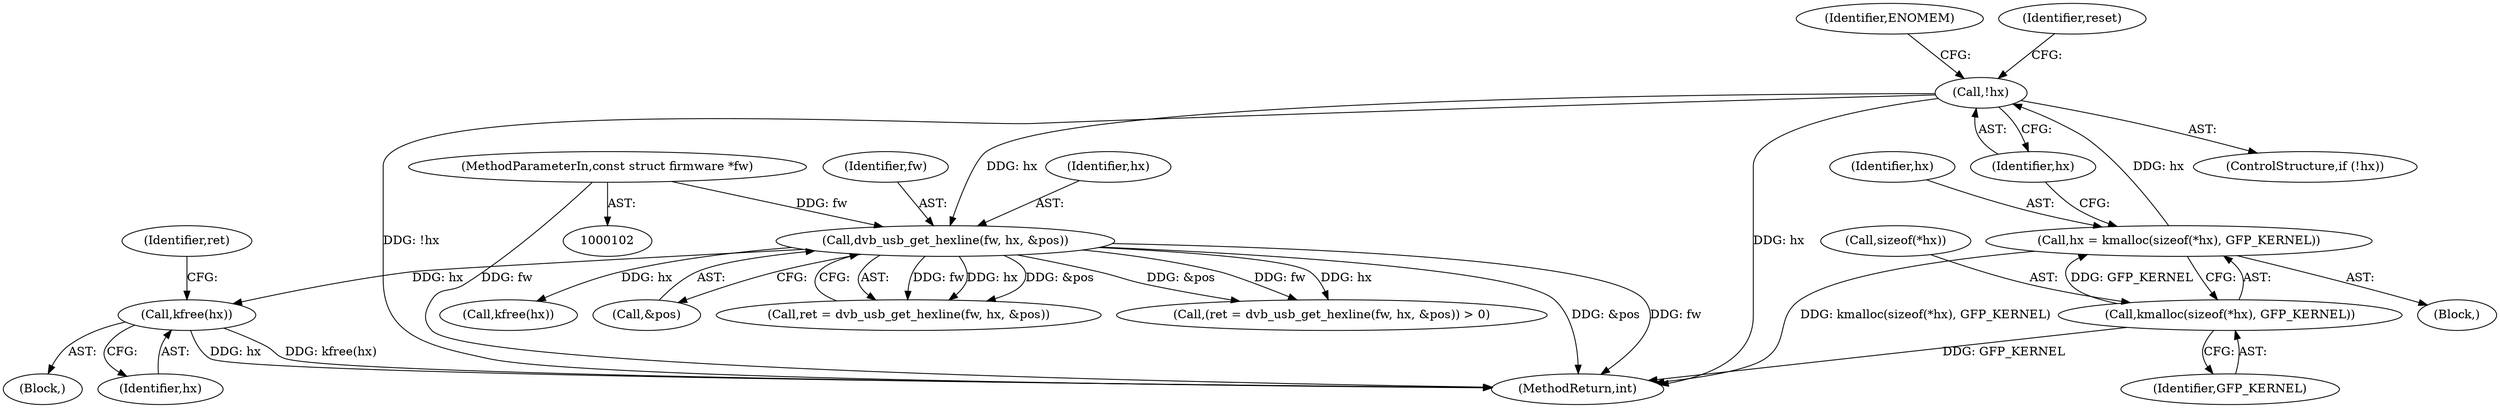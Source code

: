 digraph "1_linux_67b0503db9c29b04eadfeede6bebbfe5ddad94ef@API" {
"1000209" [label="(Call,kfree(hx))"];
"1000151" [label="(Call,dvb_usb_get_hexline(fw, hx, &pos))"];
"1000104" [label="(MethodParameterIn,const struct firmware *fw)"];
"1000122" [label="(Call,!hx)"];
"1000114" [label="(Call,hx = kmalloc(sizeof(*hx), GFP_KERNEL))"];
"1000116" [label="(Call,kmalloc(sizeof(*hx), GFP_KERNEL))"];
"1000204" [label="(Block,)"];
"1000120" [label="(Identifier,GFP_KERNEL)"];
"1000252" [label="(MethodReturn,int)"];
"1000149" [label="(Call,ret = dvb_usb_get_hexline(fw, hx, &pos))"];
"1000121" [label="(ControlStructure,if (!hx))"];
"1000151" [label="(Call,dvb_usb_get_hexline(fw, hx, &pos))"];
"1000126" [label="(Identifier,ENOMEM)"];
"1000153" [label="(Identifier,hx)"];
"1000122" [label="(Call,!hx)"];
"1000152" [label="(Identifier,fw)"];
"1000212" [label="(Identifier,ret)"];
"1000210" [label="(Identifier,hx)"];
"1000114" [label="(Call,hx = kmalloc(sizeof(*hx), GFP_KERNEL))"];
"1000115" [label="(Identifier,hx)"];
"1000104" [label="(MethodParameterIn,const struct firmware *fw)"];
"1000148" [label="(Call,(ret = dvb_usb_get_hexline(fw, hx, &pos)) > 0)"];
"1000106" [label="(Block,)"];
"1000128" [label="(Identifier,reset)"];
"1000123" [label="(Identifier,hx)"];
"1000116" [label="(Call,kmalloc(sizeof(*hx), GFP_KERNEL))"];
"1000209" [label="(Call,kfree(hx))"];
"1000154" [label="(Call,&pos)"];
"1000117" [label="(Call,sizeof(*hx))"];
"1000248" [label="(Call,kfree(hx))"];
"1000209" -> "1000204"  [label="AST: "];
"1000209" -> "1000210"  [label="CFG: "];
"1000210" -> "1000209"  [label="AST: "];
"1000212" -> "1000209"  [label="CFG: "];
"1000209" -> "1000252"  [label="DDG: kfree(hx)"];
"1000209" -> "1000252"  [label="DDG: hx"];
"1000151" -> "1000209"  [label="DDG: hx"];
"1000151" -> "1000149"  [label="AST: "];
"1000151" -> "1000154"  [label="CFG: "];
"1000152" -> "1000151"  [label="AST: "];
"1000153" -> "1000151"  [label="AST: "];
"1000154" -> "1000151"  [label="AST: "];
"1000149" -> "1000151"  [label="CFG: "];
"1000151" -> "1000252"  [label="DDG: &pos"];
"1000151" -> "1000252"  [label="DDG: fw"];
"1000151" -> "1000148"  [label="DDG: fw"];
"1000151" -> "1000148"  [label="DDG: hx"];
"1000151" -> "1000148"  [label="DDG: &pos"];
"1000151" -> "1000149"  [label="DDG: fw"];
"1000151" -> "1000149"  [label="DDG: hx"];
"1000151" -> "1000149"  [label="DDG: &pos"];
"1000104" -> "1000151"  [label="DDG: fw"];
"1000122" -> "1000151"  [label="DDG: hx"];
"1000151" -> "1000248"  [label="DDG: hx"];
"1000104" -> "1000102"  [label="AST: "];
"1000104" -> "1000252"  [label="DDG: fw"];
"1000122" -> "1000121"  [label="AST: "];
"1000122" -> "1000123"  [label="CFG: "];
"1000123" -> "1000122"  [label="AST: "];
"1000126" -> "1000122"  [label="CFG: "];
"1000128" -> "1000122"  [label="CFG: "];
"1000122" -> "1000252"  [label="DDG: hx"];
"1000122" -> "1000252"  [label="DDG: !hx"];
"1000114" -> "1000122"  [label="DDG: hx"];
"1000114" -> "1000106"  [label="AST: "];
"1000114" -> "1000116"  [label="CFG: "];
"1000115" -> "1000114"  [label="AST: "];
"1000116" -> "1000114"  [label="AST: "];
"1000123" -> "1000114"  [label="CFG: "];
"1000114" -> "1000252"  [label="DDG: kmalloc(sizeof(*hx), GFP_KERNEL)"];
"1000116" -> "1000114"  [label="DDG: GFP_KERNEL"];
"1000116" -> "1000120"  [label="CFG: "];
"1000117" -> "1000116"  [label="AST: "];
"1000120" -> "1000116"  [label="AST: "];
"1000116" -> "1000252"  [label="DDG: GFP_KERNEL"];
}
